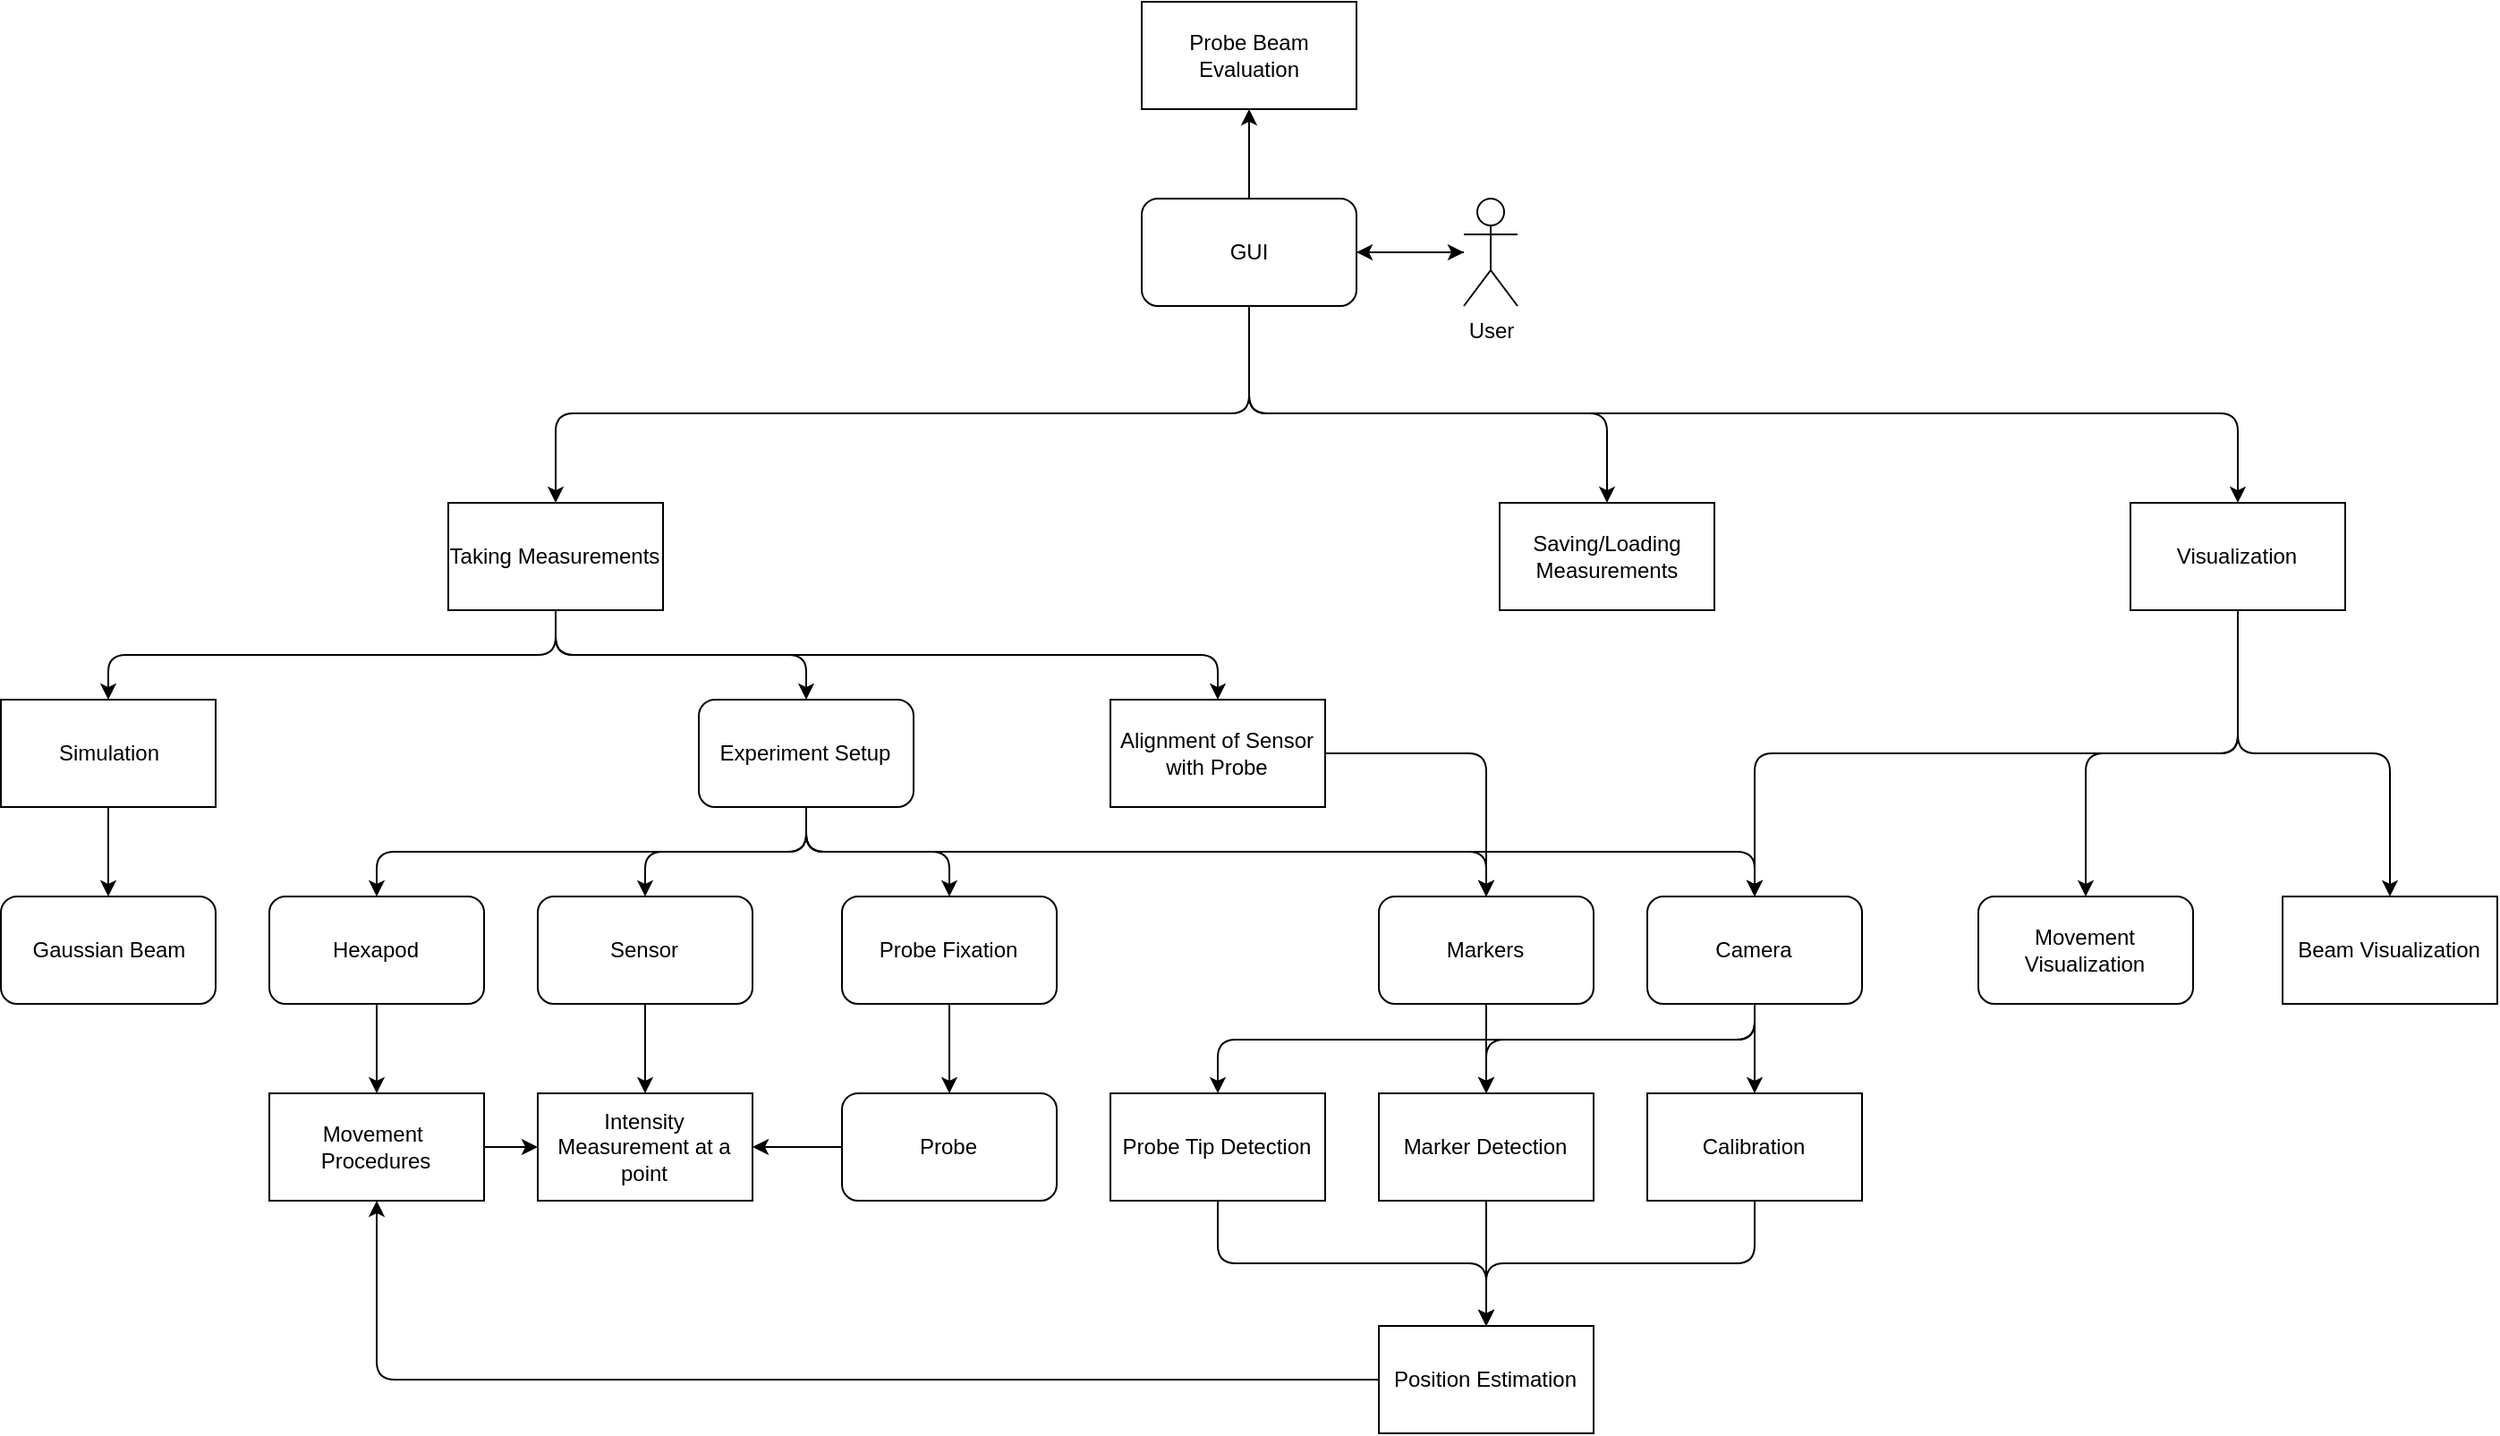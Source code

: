 <mxfile>
    <diagram id="TS_DynfxJLJuODf9JqUP" name="Page-1">
        <mxGraphModel dx="510" dy="1803" grid="1" gridSize="10" guides="1" tooltips="1" connect="1" arrows="1" fold="1" page="1" pageScale="1" pageWidth="850" pageHeight="1100" math="0" shadow="0">
            <root>
                <mxCell id="0"/>
                <mxCell id="1" parent="0"/>
                <mxCell id="289" style="edgeStyle=elbowEdgeStyle;elbow=vertical;html=1;" edge="1" parent="1" source="277" target="288">
                    <mxGeometry relative="1" as="geometry"/>
                </mxCell>
                <mxCell id="277" value="Marker Detection" style="rounded=0;whiteSpace=wrap;html=1;" vertex="1" parent="1">
                    <mxGeometry x="1722.498" y="530" width="120" height="60" as="geometry"/>
                </mxCell>
                <mxCell id="14" style="edgeStyle=elbowEdgeStyle;html=1;exitX=0.5;exitY=1;exitDx=0;exitDy=0;entryX=0.5;entryY=0;entryDx=0;entryDy=0;elbow=vertical;orthogonal=1;" parent="1" source="28" target="29" edge="1">
                    <mxGeometry relative="1" as="geometry">
                        <mxPoint y="-80" as="sourcePoint"/>
                        <mxPoint x="-100" y="50" as="targetPoint"/>
                        <Array as="points">
                            <mxPoint x="1580" y="150"/>
                        </Array>
                    </mxGeometry>
                </mxCell>
                <mxCell id="24" value="Probe Beam Evaluation" style="rounded=0;whiteSpace=wrap;html=1;" parent="1" vertex="1">
                    <mxGeometry x="1589.998" y="-80" width="120" height="60" as="geometry"/>
                </mxCell>
                <mxCell id="180" style="edgeStyle=elbowEdgeStyle;elbow=vertical;html=1;entryX=0.5;entryY=0;entryDx=0;entryDy=0;orthogonal=1;exitX=0.5;exitY=1;exitDx=0;exitDy=0;" parent="1" source="28" target="53" edge="1">
                    <mxGeometry relative="1" as="geometry">
                        <Array as="points">
                            <mxPoint x="1750" y="150"/>
                        </Array>
                    </mxGeometry>
                </mxCell>
                <mxCell id="262" style="edgeStyle=elbowEdgeStyle;elbow=vertical;html=1;entryX=0.5;entryY=0;entryDx=0;entryDy=0;" edge="1" parent="1" source="28" target="30">
                    <mxGeometry relative="1" as="geometry">
                        <Array as="points">
                            <mxPoint x="1990" y="150"/>
                        </Array>
                    </mxGeometry>
                </mxCell>
                <mxCell id="302" style="edgeStyle=elbowEdgeStyle;elbow=vertical;html=1;entryX=0.5;entryY=1;entryDx=0;entryDy=0;" edge="1" parent="1" source="28" target="24">
                    <mxGeometry relative="1" as="geometry"/>
                </mxCell>
                <mxCell id="303" style="edgeStyle=elbowEdgeStyle;elbow=vertical;html=1;" edge="1" parent="1" source="28" target="299">
                    <mxGeometry relative="1" as="geometry"/>
                </mxCell>
                <mxCell id="28" value="GUI" style="rounded=1;whiteSpace=wrap;html=1;" parent="1" vertex="1">
                    <mxGeometry x="1589.998" y="30" width="120" height="60" as="geometry"/>
                </mxCell>
                <mxCell id="99" style="edgeStyle=elbowEdgeStyle;elbow=vertical;html=1;entryX=0.5;entryY=0;entryDx=0;entryDy=0;orthogonal=1;" parent="1" source="29" target="48" edge="1">
                    <mxGeometry relative="1" as="geometry"/>
                </mxCell>
                <mxCell id="121" style="edgeStyle=elbowEdgeStyle;html=1;entryX=0.5;entryY=0;entryDx=0;entryDy=0;orthogonal=1;elbow=vertical;" parent="1" source="29" target="50" edge="1">
                    <mxGeometry relative="1" as="geometry"/>
                </mxCell>
                <mxCell id="296" style="edgeStyle=elbowEdgeStyle;elbow=vertical;html=1;" edge="1" parent="1" source="29" target="123">
                    <mxGeometry relative="1" as="geometry"/>
                </mxCell>
                <mxCell id="29" value="Taking Measurements" style="rounded=0;whiteSpace=wrap;html=1;" parent="1" vertex="1">
                    <mxGeometry x="1202.498" y="200" width="120" height="60" as="geometry"/>
                </mxCell>
                <mxCell id="42" style="edgeStyle=elbowEdgeStyle;html=1;entryX=0.5;entryY=0;entryDx=0;entryDy=0;exitX=0.5;exitY=1;exitDx=0;exitDy=0;elbow=vertical;orthogonal=1;" parent="1" source="30" target="294" edge="1">
                    <mxGeometry relative="1" as="geometry">
                        <mxPoint x="2672.5" y="490" as="targetPoint"/>
                    </mxGeometry>
                </mxCell>
                <mxCell id="43" style="edgeStyle=elbowEdgeStyle;elbow=vertical;html=1;entryX=0.5;entryY=0;entryDx=0;entryDy=0;orthogonal=1;exitX=0.5;exitY=1;exitDx=0;exitDy=0;" parent="1" source="30" target="34" edge="1">
                    <mxGeometry relative="1" as="geometry"/>
                </mxCell>
                <mxCell id="268" style="edgeStyle=elbowEdgeStyle;elbow=vertical;html=1;exitX=0.5;exitY=1;exitDx=0;exitDy=0;entryX=0.5;entryY=0;entryDx=0;entryDy=0;" edge="1" parent="1" source="30" target="96">
                    <mxGeometry relative="1" as="geometry">
                        <mxPoint x="1932.5" y="420" as="targetPoint"/>
                        <Array as="points"/>
                    </mxGeometry>
                </mxCell>
                <mxCell id="30" value="Visualization" style="rounded=0;whiteSpace=wrap;html=1;" parent="1" vertex="1">
                    <mxGeometry x="2142.498" y="200" width="120" height="60" as="geometry"/>
                </mxCell>
                <mxCell id="34" value="Movement Visualization" style="rounded=1;whiteSpace=wrap;html=1;" parent="1" vertex="1">
                    <mxGeometry x="2057.498" y="420" width="120" height="60" as="geometry"/>
                </mxCell>
                <mxCell id="100" style="edgeStyle=elbowEdgeStyle;elbow=vertical;html=1;exitX=0.5;exitY=1;exitDx=0;exitDy=0;orthogonal=1;" parent="1" source="48" target="98" edge="1">
                    <mxGeometry relative="1" as="geometry"/>
                </mxCell>
                <mxCell id="101" style="edgeStyle=elbowEdgeStyle;elbow=vertical;html=1;exitX=0.5;exitY=1;exitDx=0;exitDy=0;entryX=0.5;entryY=0;entryDx=0;entryDy=0;orthogonal=1;" parent="1" source="48" target="95" edge="1">
                    <mxGeometry relative="1" as="geometry"/>
                </mxCell>
                <mxCell id="102" style="edgeStyle=elbowEdgeStyle;elbow=vertical;html=1;orthogonal=1;" parent="1" source="48" target="96" edge="1">
                    <mxGeometry relative="1" as="geometry"/>
                </mxCell>
                <mxCell id="129" style="edgeStyle=elbowEdgeStyle;elbow=vertical;html=1;orthogonal=1;" parent="1" source="48" target="97" edge="1">
                    <mxGeometry relative="1" as="geometry"/>
                </mxCell>
                <mxCell id="285" style="edgeStyle=elbowEdgeStyle;elbow=vertical;html=1;entryX=0.5;entryY=0;entryDx=0;entryDy=0;" edge="1" parent="1" source="48" target="284">
                    <mxGeometry relative="1" as="geometry"/>
                </mxCell>
                <mxCell id="48" value="Experiment Setup" style="rounded=1;whiteSpace=wrap;html=1;" parent="1" vertex="1">
                    <mxGeometry x="1342.498" y="310" width="120" height="60" as="geometry"/>
                </mxCell>
                <mxCell id="53" value="Saving/Loading&lt;br&gt;Measurements" style="rounded=0;whiteSpace=wrap;html=1;" parent="1" vertex="1">
                    <mxGeometry x="1789.998" y="200" width="120" height="60" as="geometry"/>
                </mxCell>
                <mxCell id="265" style="edgeStyle=elbowEdgeStyle;elbow=vertical;html=1;" edge="1" parent="1" source="95" target="109">
                    <mxGeometry relative="1" as="geometry"/>
                </mxCell>
                <mxCell id="95" value="Hexapod" style="rounded=1;whiteSpace=wrap;html=1;" parent="1" vertex="1">
                    <mxGeometry x="1102.498" y="420" width="120" height="60" as="geometry"/>
                </mxCell>
                <mxCell id="150" style="edgeStyle=elbowEdgeStyle;elbow=vertical;html=1;orthogonal=1;entryX=0.5;entryY=0;entryDx=0;entryDy=0;" parent="1" source="97" target="149" edge="1">
                    <mxGeometry relative="1" as="geometry">
                        <mxPoint x="1541.98" y="620" as="targetPoint"/>
                    </mxGeometry>
                </mxCell>
                <mxCell id="97" value="Probe Fixation" style="rounded=1;whiteSpace=wrap;html=1;" parent="1" vertex="1">
                    <mxGeometry x="1422.498" y="420" width="120" height="60" as="geometry"/>
                </mxCell>
                <mxCell id="287" style="edgeStyle=elbowEdgeStyle;elbow=vertical;html=1;entryX=0.5;entryY=0;entryDx=0;entryDy=0;" edge="1" parent="1" source="98" target="117">
                    <mxGeometry relative="1" as="geometry"/>
                </mxCell>
                <mxCell id="98" value="Sensor" style="rounded=1;whiteSpace=wrap;html=1;" parent="1" vertex="1">
                    <mxGeometry x="1252.498" y="420" width="120" height="60" as="geometry"/>
                </mxCell>
                <mxCell id="293" style="edgeStyle=elbowEdgeStyle;elbow=vertical;html=1;entryX=0;entryY=0.5;entryDx=0;entryDy=0;" edge="1" parent="1" source="109" target="117">
                    <mxGeometry relative="1" as="geometry"/>
                </mxCell>
                <mxCell id="109" value="Movement&amp;nbsp;&lt;br&gt;Procedures" style="rounded=0;whiteSpace=wrap;html=1;" parent="1" vertex="1">
                    <mxGeometry x="1102.498" y="530" width="120" height="60" as="geometry"/>
                </mxCell>
                <mxCell id="117" value="Intensity Measurement at a point" style="rounded=0;whiteSpace=wrap;html=1;" parent="1" vertex="1">
                    <mxGeometry x="1252.498" y="530" width="120" height="60" as="geometry"/>
                </mxCell>
                <mxCell id="297" style="edgeStyle=orthogonalEdgeStyle;elbow=vertical;html=1;entryX=0.5;entryY=0;entryDx=0;entryDy=0;" edge="1" parent="1" source="123" target="284">
                    <mxGeometry relative="1" as="geometry">
                        <mxPoint x="1812.5" y="350" as="targetPoint"/>
                    </mxGeometry>
                </mxCell>
                <mxCell id="123" value="Alignment of Sensor with Probe" style="rounded=0;whiteSpace=wrap;html=1;" parent="1" vertex="1">
                    <mxGeometry x="1572.498" y="310" width="120" height="60" as="geometry"/>
                </mxCell>
                <mxCell id="280" style="edgeStyle=elbowEdgeStyle;elbow=vertical;html=1;" edge="1" parent="1" source="96" target="277">
                    <mxGeometry relative="1" as="geometry">
                        <Array as="points">
                            <mxPoint x="1862.5" y="500"/>
                        </Array>
                    </mxGeometry>
                </mxCell>
                <mxCell id="281" style="edgeStyle=elbowEdgeStyle;elbow=vertical;html=1;entryX=0.5;entryY=0;entryDx=0;entryDy=0;" edge="1" parent="1" source="96" target="278">
                    <mxGeometry relative="1" as="geometry">
                        <Array as="points">
                            <mxPoint x="1782.5" y="500"/>
                        </Array>
                    </mxGeometry>
                </mxCell>
                <mxCell id="96" value="Camera" style="rounded=1;whiteSpace=wrap;html=1;" parent="1" vertex="1">
                    <mxGeometry x="1872.498" y="420" width="120" height="60" as="geometry"/>
                </mxCell>
                <mxCell id="295" style="edgeStyle=elbowEdgeStyle;elbow=vertical;html=1;" edge="1" parent="1" source="149" target="117">
                    <mxGeometry relative="1" as="geometry"/>
                </mxCell>
                <mxCell id="149" value="Probe" style="rounded=1;whiteSpace=wrap;html=1;" parent="1" vertex="1">
                    <mxGeometry x="1422.498" y="530" width="120" height="60" as="geometry"/>
                </mxCell>
                <mxCell id="76" style="edgeStyle=elbowEdgeStyle;elbow=vertical;html=1;exitX=0.5;exitY=1;exitDx=0;exitDy=0;entryX=0.5;entryY=0;entryDx=0;entryDy=0;orthogonal=1;" parent="1" source="50" target="61" edge="1">
                    <mxGeometry relative="1" as="geometry"/>
                </mxCell>
                <mxCell id="50" value="Simulation" style="rounded=0;whiteSpace=wrap;html=1;" parent="1" vertex="1">
                    <mxGeometry x="952.5" y="310" width="120" height="60" as="geometry"/>
                </mxCell>
                <mxCell id="61" value="Gaussian Beam" style="rounded=1;whiteSpace=wrap;html=1;" parent="1" vertex="1">
                    <mxGeometry x="952.5" y="420" width="120" height="60" as="geometry"/>
                </mxCell>
                <mxCell id="290" style="edgeStyle=elbowEdgeStyle;elbow=vertical;html=1;" edge="1" parent="1" source="278" target="288">
                    <mxGeometry relative="1" as="geometry"/>
                </mxCell>
                <mxCell id="278" value="Probe Tip Detection" style="rounded=0;whiteSpace=wrap;html=1;" vertex="1" parent="1">
                    <mxGeometry x="1572.498" y="530" width="120" height="60" as="geometry"/>
                </mxCell>
                <mxCell id="291" style="edgeStyle=elbowEdgeStyle;elbow=vertical;html=1;" edge="1" parent="1" source="279" target="288">
                    <mxGeometry relative="1" as="geometry"/>
                </mxCell>
                <mxCell id="279" value="Calibration" style="rounded=0;whiteSpace=wrap;html=1;" vertex="1" parent="1">
                    <mxGeometry x="1872.498" y="530" width="120" height="60" as="geometry"/>
                </mxCell>
                <mxCell id="282" style="edgeStyle=elbowEdgeStyle;elbow=vertical;html=1;entryX=0.5;entryY=0;entryDx=0;entryDy=0;exitX=0.5;exitY=1;exitDx=0;exitDy=0;" edge="1" parent="1" source="96" target="279">
                    <mxGeometry relative="1" as="geometry">
                        <Array as="points">
                            <mxPoint x="1932.5" y="510"/>
                        </Array>
                    </mxGeometry>
                </mxCell>
                <mxCell id="286" style="edgeStyle=elbowEdgeStyle;elbow=vertical;html=1;entryX=0.5;entryY=0;entryDx=0;entryDy=0;" edge="1" parent="1" source="284" target="277">
                    <mxGeometry relative="1" as="geometry"/>
                </mxCell>
                <mxCell id="284" value="Markers" style="rounded=1;whiteSpace=wrap;html=1;" vertex="1" parent="1">
                    <mxGeometry x="1722.498" y="420" width="120" height="60" as="geometry"/>
                </mxCell>
                <mxCell id="292" style="edgeStyle=orthogonalEdgeStyle;elbow=vertical;html=1;entryX=0.5;entryY=1;entryDx=0;entryDy=0;exitX=0;exitY=0.5;exitDx=0;exitDy=0;" edge="1" parent="1" source="288" target="109">
                    <mxGeometry relative="1" as="geometry"/>
                </mxCell>
                <mxCell id="288" value="Position Estimation" style="rounded=0;whiteSpace=wrap;html=1;" vertex="1" parent="1">
                    <mxGeometry x="1722.498" y="660" width="120" height="60" as="geometry"/>
                </mxCell>
                <mxCell id="294" value="Beam Visualization" style="rounded=0;whiteSpace=wrap;html=1;" vertex="1" parent="1">
                    <mxGeometry x="2227.498" y="420" width="120" height="60" as="geometry"/>
                </mxCell>
                <mxCell id="301" style="edgeStyle=elbowEdgeStyle;elbow=vertical;html=1;" edge="1" parent="1" source="299" target="28">
                    <mxGeometry relative="1" as="geometry"/>
                </mxCell>
                <mxCell id="299" value="User" style="shape=umlActor;verticalLabelPosition=bottom;verticalAlign=top;html=1;outlineConnect=0;" vertex="1" parent="1">
                    <mxGeometry x="1770" y="30" width="30" height="60" as="geometry"/>
                </mxCell>
            </root>
        </mxGraphModel>
    </diagram>
</mxfile>